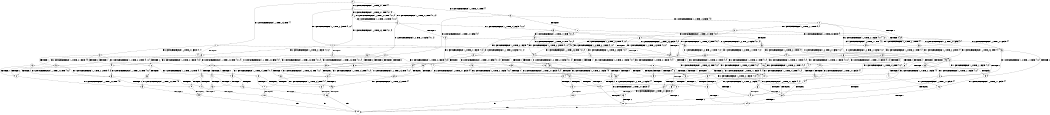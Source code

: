 digraph BCG {
size = "7, 10.5";
center = TRUE;
node [shape = circle];
0 [peripheries = 2];
0 -> 1 [label = "EX !1 !ATOMIC_EXCH_BRANCH (1, +1, TRUE, +0, 3, TRUE) !{}"];
0 -> 2 [label = "EX !2 !ATOMIC_EXCH_BRANCH (1, +0, TRUE, +0, 1, TRUE) !{}"];
0 -> 3 [label = "EX !0 !ATOMIC_EXCH_BRANCH (1, +1, TRUE, +0, 2, TRUE) !{}"];
1 -> 4 [label = "TERMINATE !1"];
1 -> 5 [label = "EX !2 !ATOMIC_EXCH_BRANCH (1, +0, TRUE, +0, 1, FALSE) !{0, 1}"];
1 -> 6 [label = "EX !0 !ATOMIC_EXCH_BRANCH (1, +1, TRUE, +0, 2, FALSE) !{0, 1}"];
2 -> 7 [label = "EX !1 !ATOMIC_EXCH_BRANCH (1, +1, TRUE, +0, 3, TRUE) !{0, 1, 2}"];
2 -> 8 [label = "EX !0 !ATOMIC_EXCH_BRANCH (1, +1, TRUE, +0, 2, TRUE) !{0, 1, 2}"];
2 -> 9 [label = "EX !2 !ATOMIC_EXCH_BRANCH (1, +0, TRUE, +0, 1, TRUE) !{0, 1, 2}"];
3 -> 10 [label = "TERMINATE !0"];
3 -> 11 [label = "EX !1 !ATOMIC_EXCH_BRANCH (1, +1, TRUE, +0, 3, FALSE) !{0}"];
3 -> 12 [label = "EX !2 !ATOMIC_EXCH_BRANCH (1, +0, TRUE, +0, 1, FALSE) !{0}"];
4 -> 13 [label = "EX !2 !ATOMIC_EXCH_BRANCH (1, +0, TRUE, +0, 1, FALSE) !{0}"];
4 -> 14 [label = "EX !0 !ATOMIC_EXCH_BRANCH (1, +1, TRUE, +0, 2, FALSE) !{0}"];
5 -> 15 [label = "TERMINATE !1"];
5 -> 16 [label = "TERMINATE !2"];
5 -> 17 [label = "EX !0 !ATOMIC_EXCH_BRANCH (1, +1, TRUE, +0, 2, TRUE) !{0, 1, 2}"];
6 -> 18 [label = "TERMINATE !1"];
6 -> 19 [label = "TERMINATE !0"];
6 -> 20 [label = "EX !2 !ATOMIC_EXCH_BRANCH (1, +0, TRUE, +0, 1, FALSE) !{0, 1}"];
7 -> 21 [label = "TERMINATE !1"];
7 -> 22 [label = "EX !0 !ATOMIC_EXCH_BRANCH (1, +1, TRUE, +0, 2, FALSE) !{0, 1, 2}"];
7 -> 23 [label = "EX !2 !ATOMIC_EXCH_BRANCH (1, +0, TRUE, +0, 1, FALSE) !{0, 1, 2}"];
8 -> 24 [label = "TERMINATE !0"];
8 -> 25 [label = "EX !1 !ATOMIC_EXCH_BRANCH (1, +1, TRUE, +0, 3, FALSE) !{0, 1, 2}"];
8 -> 26 [label = "EX !2 !ATOMIC_EXCH_BRANCH (1, +0, TRUE, +0, 1, FALSE) !{0, 1, 2}"];
9 -> 7 [label = "EX !1 !ATOMIC_EXCH_BRANCH (1, +1, TRUE, +0, 3, TRUE) !{0, 1, 2}"];
9 -> 8 [label = "EX !0 !ATOMIC_EXCH_BRANCH (1, +1, TRUE, +0, 2, TRUE) !{0, 1, 2}"];
9 -> 9 [label = "EX !2 !ATOMIC_EXCH_BRANCH (1, +0, TRUE, +0, 1, TRUE) !{0, 1, 2}"];
10 -> 27 [label = "EX !1 !ATOMIC_EXCH_BRANCH (1, +1, TRUE, +0, 3, FALSE) !{}"];
10 -> 28 [label = "EX !2 !ATOMIC_EXCH_BRANCH (1, +0, TRUE, +0, 1, FALSE) !{}"];
11 -> 29 [label = "TERMINATE !0"];
11 -> 30 [label = "EX !2 !ATOMIC_EXCH_BRANCH (1, +0, TRUE, +0, 1, FALSE) !{0, 1}"];
11 -> 31 [label = "EX !1 !ATOMIC_EXCH_BRANCH (1, +0, TRUE, +1, 1, TRUE) !{0, 1}"];
12 -> 32 [label = "TERMINATE !2"];
12 -> 33 [label = "TERMINATE !0"];
12 -> 17 [label = "EX !1 !ATOMIC_EXCH_BRANCH (1, +1, TRUE, +0, 3, TRUE) !{0, 1, 2}"];
13 -> 34 [label = "TERMINATE !2"];
13 -> 35 [label = "EX !0 !ATOMIC_EXCH_BRANCH (1, +1, TRUE, +0, 2, TRUE) !{0, 2}"];
14 -> 36 [label = "TERMINATE !0"];
14 -> 37 [label = "EX !2 !ATOMIC_EXCH_BRANCH (1, +0, TRUE, +0, 1, FALSE) !{0}"];
15 -> 34 [label = "TERMINATE !2"];
15 -> 35 [label = "EX !0 !ATOMIC_EXCH_BRANCH (1, +1, TRUE, +0, 2, TRUE) !{0, 2}"];
16 -> 38 [label = "TERMINATE !1"];
16 -> 39 [label = "EX !0 !ATOMIC_EXCH_BRANCH (1, +1, TRUE, +0, 2, TRUE) !{0, 1}"];
17 -> 40 [label = "TERMINATE !1"];
17 -> 41 [label = "TERMINATE !2"];
17 -> 42 [label = "TERMINATE !0"];
18 -> 36 [label = "TERMINATE !0"];
18 -> 37 [label = "EX !2 !ATOMIC_EXCH_BRANCH (1, +0, TRUE, +0, 1, FALSE) !{0}"];
19 -> 43 [label = "TERMINATE !1"];
19 -> 44 [label = "EX !2 !ATOMIC_EXCH_BRANCH (1, +0, TRUE, +0, 1, FALSE) !{1}"];
20 -> 45 [label = "TERMINATE !1"];
20 -> 46 [label = "TERMINATE !2"];
20 -> 47 [label = "TERMINATE !0"];
21 -> 48 [label = "EX !0 !ATOMIC_EXCH_BRANCH (1, +1, TRUE, +0, 2, FALSE) !{0, 2}"];
21 -> 49 [label = "EX !2 !ATOMIC_EXCH_BRANCH (1, +0, TRUE, +0, 1, FALSE) !{0, 2}"];
22 -> 50 [label = "TERMINATE !1"];
22 -> 51 [label = "TERMINATE !0"];
22 -> 52 [label = "EX !2 !ATOMIC_EXCH_BRANCH (1, +0, TRUE, +0, 1, FALSE) !{0, 1, 2}"];
23 -> 15 [label = "TERMINATE !1"];
23 -> 16 [label = "TERMINATE !2"];
23 -> 17 [label = "EX !0 !ATOMIC_EXCH_BRANCH (1, +1, TRUE, +0, 2, TRUE) !{0, 1, 2}"];
24 -> 53 [label = "EX !1 !ATOMIC_EXCH_BRANCH (1, +1, TRUE, +0, 3, FALSE) !{1, 2}"];
24 -> 54 [label = "EX !2 !ATOMIC_EXCH_BRANCH (1, +0, TRUE, +0, 1, FALSE) !{1, 2}"];
25 -> 55 [label = "TERMINATE !0"];
25 -> 56 [label = "EX !2 !ATOMIC_EXCH_BRANCH (1, +0, TRUE, +0, 1, FALSE) !{0, 1, 2}"];
25 -> 57 [label = "EX !1 !ATOMIC_EXCH_BRANCH (1, +0, TRUE, +1, 1, TRUE) !{0, 1, 2}"];
26 -> 32 [label = "TERMINATE !2"];
26 -> 33 [label = "TERMINATE !0"];
26 -> 17 [label = "EX !1 !ATOMIC_EXCH_BRANCH (1, +1, TRUE, +0, 3, TRUE) !{0, 1, 2}"];
27 -> 58 [label = "EX !2 !ATOMIC_EXCH_BRANCH (1, +0, TRUE, +0, 1, FALSE) !{1}"];
27 -> 59 [label = "EX !1 !ATOMIC_EXCH_BRANCH (1, +0, TRUE, +1, 1, TRUE) !{1}"];
28 -> 60 [label = "TERMINATE !2"];
28 -> 61 [label = "EX !1 !ATOMIC_EXCH_BRANCH (1, +1, TRUE, +0, 3, TRUE) !{1, 2}"];
29 -> 58 [label = "EX !2 !ATOMIC_EXCH_BRANCH (1, +0, TRUE, +0, 1, FALSE) !{1}"];
29 -> 59 [label = "EX !1 !ATOMIC_EXCH_BRANCH (1, +0, TRUE, +1, 1, TRUE) !{1}"];
30 -> 62 [label = "TERMINATE !2"];
30 -> 63 [label = "TERMINATE !0"];
30 -> 64 [label = "EX !1 !ATOMIC_EXCH_BRANCH (1, +0, TRUE, +1, 1, FALSE) !{0, 1, 2}"];
31 -> 65 [label = "TERMINATE !0"];
31 -> 66 [label = "EX !2 !ATOMIC_EXCH_BRANCH (1, +0, TRUE, +0, 1, TRUE) !{0, 1}"];
31 -> 67 [label = "EX !1 !ATOMIC_EXCH_BRANCH (1, +1, TRUE, +0, 3, TRUE) !{0, 1}"];
32 -> 68 [label = "TERMINATE !0"];
32 -> 39 [label = "EX !1 !ATOMIC_EXCH_BRANCH (1, +1, TRUE, +0, 3, TRUE) !{0, 1}"];
33 -> 60 [label = "TERMINATE !2"];
33 -> 61 [label = "EX !1 !ATOMIC_EXCH_BRANCH (1, +1, TRUE, +0, 3, TRUE) !{1, 2}"];
34 -> 69 [label = "EX !0 !ATOMIC_EXCH_BRANCH (1, +1, TRUE, +0, 2, TRUE) !{0}"];
35 -> 70 [label = "TERMINATE !2"];
35 -> 71 [label = "TERMINATE !0"];
36 -> 72 [label = "EX !2 !ATOMIC_EXCH_BRANCH (1, +0, TRUE, +0, 1, FALSE) !{}"];
37 -> 73 [label = "TERMINATE !2"];
37 -> 74 [label = "TERMINATE !0"];
38 -> 69 [label = "EX !0 !ATOMIC_EXCH_BRANCH (1, +1, TRUE, +0, 2, TRUE) !{0}"];
39 -> 75 [label = "TERMINATE !1"];
39 -> 76 [label = "TERMINATE !0"];
40 -> 70 [label = "TERMINATE !2"];
40 -> 71 [label = "TERMINATE !0"];
41 -> 75 [label = "TERMINATE !1"];
41 -> 76 [label = "TERMINATE !0"];
42 -> 77 [label = "TERMINATE !1"];
42 -> 78 [label = "TERMINATE !2"];
43 -> 72 [label = "EX !2 !ATOMIC_EXCH_BRANCH (1, +0, TRUE, +0, 1, FALSE) !{}"];
44 -> 79 [label = "TERMINATE !1"];
44 -> 80 [label = "TERMINATE !2"];
45 -> 73 [label = "TERMINATE !2"];
45 -> 74 [label = "TERMINATE !0"];
46 -> 81 [label = "TERMINATE !1"];
46 -> 82 [label = "TERMINATE !0"];
47 -> 79 [label = "TERMINATE !1"];
47 -> 80 [label = "TERMINATE !2"];
48 -> 83 [label = "TERMINATE !0"];
48 -> 84 [label = "EX !2 !ATOMIC_EXCH_BRANCH (1, +0, TRUE, +0, 1, FALSE) !{0, 2}"];
49 -> 34 [label = "TERMINATE !2"];
49 -> 35 [label = "EX !0 !ATOMIC_EXCH_BRANCH (1, +1, TRUE, +0, 2, TRUE) !{0, 2}"];
50 -> 83 [label = "TERMINATE !0"];
50 -> 84 [label = "EX !2 !ATOMIC_EXCH_BRANCH (1, +0, TRUE, +0, 1, FALSE) !{0, 2}"];
51 -> 85 [label = "TERMINATE !1"];
51 -> 86 [label = "EX !2 !ATOMIC_EXCH_BRANCH (1, +0, TRUE, +0, 1, FALSE) !{1, 2}"];
52 -> 45 [label = "TERMINATE !1"];
52 -> 46 [label = "TERMINATE !2"];
52 -> 47 [label = "TERMINATE !0"];
53 -> 87 [label = "EX !2 !ATOMIC_EXCH_BRANCH (1, +0, TRUE, +0, 1, FALSE) !{1, 2}"];
53 -> 88 [label = "EX !1 !ATOMIC_EXCH_BRANCH (1, +0, TRUE, +1, 1, TRUE) !{1, 2}"];
54 -> 60 [label = "TERMINATE !2"];
54 -> 61 [label = "EX !1 !ATOMIC_EXCH_BRANCH (1, +1, TRUE, +0, 3, TRUE) !{1, 2}"];
55 -> 87 [label = "EX !2 !ATOMIC_EXCH_BRANCH (1, +0, TRUE, +0, 1, FALSE) !{1, 2}"];
55 -> 88 [label = "EX !1 !ATOMIC_EXCH_BRANCH (1, +0, TRUE, +1, 1, TRUE) !{1, 2}"];
56 -> 62 [label = "TERMINATE !2"];
56 -> 63 [label = "TERMINATE !0"];
56 -> 64 [label = "EX !1 !ATOMIC_EXCH_BRANCH (1, +0, TRUE, +1, 1, FALSE) !{0, 1, 2}"];
57 -> 89 [label = "TERMINATE !0"];
57 -> 90 [label = "EX !2 !ATOMIC_EXCH_BRANCH (1, +0, TRUE, +0, 1, TRUE) !{0, 1, 2}"];
57 -> 91 [label = "EX !1 !ATOMIC_EXCH_BRANCH (1, +1, TRUE, +0, 3, TRUE) !{0, 1, 2}"];
58 -> 92 [label = "TERMINATE !2"];
58 -> 93 [label = "EX !1 !ATOMIC_EXCH_BRANCH (1, +0, TRUE, +1, 1, FALSE) !{1, 2}"];
59 -> 94 [label = "EX !2 !ATOMIC_EXCH_BRANCH (1, +0, TRUE, +0, 1, TRUE) !{1}"];
59 -> 95 [label = "EX !1 !ATOMIC_EXCH_BRANCH (1, +1, TRUE, +0, 3, TRUE) !{1}"];
60 -> 96 [label = "EX !1 !ATOMIC_EXCH_BRANCH (1, +1, TRUE, +0, 3, TRUE) !{1}"];
61 -> 77 [label = "TERMINATE !1"];
61 -> 78 [label = "TERMINATE !2"];
62 -> 97 [label = "TERMINATE !0"];
62 -> 98 [label = "EX !1 !ATOMIC_EXCH_BRANCH (1, +0, TRUE, +1, 1, FALSE) !{0, 1}"];
63 -> 92 [label = "TERMINATE !2"];
63 -> 93 [label = "EX !1 !ATOMIC_EXCH_BRANCH (1, +0, TRUE, +1, 1, FALSE) !{1, 2}"];
64 -> 45 [label = "TERMINATE !1"];
64 -> 46 [label = "TERMINATE !2"];
64 -> 47 [label = "TERMINATE !0"];
65 -> 94 [label = "EX !2 !ATOMIC_EXCH_BRANCH (1, +0, TRUE, +0, 1, TRUE) !{1}"];
65 -> 95 [label = "EX !1 !ATOMIC_EXCH_BRANCH (1, +1, TRUE, +0, 3, TRUE) !{1}"];
66 -> 89 [label = "TERMINATE !0"];
66 -> 90 [label = "EX !2 !ATOMIC_EXCH_BRANCH (1, +0, TRUE, +0, 1, TRUE) !{0, 1, 2}"];
66 -> 91 [label = "EX !1 !ATOMIC_EXCH_BRANCH (1, +1, TRUE, +0, 3, TRUE) !{0, 1, 2}"];
67 -> 18 [label = "TERMINATE !1"];
67 -> 19 [label = "TERMINATE !0"];
67 -> 20 [label = "EX !2 !ATOMIC_EXCH_BRANCH (1, +0, TRUE, +0, 1, FALSE) !{0, 1}"];
68 -> 96 [label = "EX !1 !ATOMIC_EXCH_BRANCH (1, +1, TRUE, +0, 3, TRUE) !{1}"];
69 -> 99 [label = "TERMINATE !0"];
70 -> 99 [label = "TERMINATE !0"];
71 -> 100 [label = "TERMINATE !2"];
72 -> 101 [label = "TERMINATE !2"];
73 -> 102 [label = "TERMINATE !0"];
74 -> 101 [label = "TERMINATE !2"];
75 -> 99 [label = "TERMINATE !0"];
76 -> 103 [label = "TERMINATE !1"];
77 -> 100 [label = "TERMINATE !2"];
78 -> 103 [label = "TERMINATE !1"];
79 -> 101 [label = "TERMINATE !2"];
80 -> 104 [label = "TERMINATE !1"];
81 -> 102 [label = "TERMINATE !0"];
82 -> 104 [label = "TERMINATE !1"];
83 -> 105 [label = "EX !2 !ATOMIC_EXCH_BRANCH (1, +0, TRUE, +0, 1, FALSE) !{2}"];
84 -> 73 [label = "TERMINATE !2"];
84 -> 74 [label = "TERMINATE !0"];
85 -> 105 [label = "EX !2 !ATOMIC_EXCH_BRANCH (1, +0, TRUE, +0, 1, FALSE) !{2}"];
86 -> 79 [label = "TERMINATE !1"];
86 -> 80 [label = "TERMINATE !2"];
87 -> 92 [label = "TERMINATE !2"];
87 -> 93 [label = "EX !1 !ATOMIC_EXCH_BRANCH (1, +0, TRUE, +1, 1, FALSE) !{1, 2}"];
88 -> 106 [label = "EX !2 !ATOMIC_EXCH_BRANCH (1, +0, TRUE, +0, 1, TRUE) !{1, 2}"];
88 -> 107 [label = "EX !1 !ATOMIC_EXCH_BRANCH (1, +1, TRUE, +0, 3, TRUE) !{1, 2}"];
89 -> 106 [label = "EX !2 !ATOMIC_EXCH_BRANCH (1, +0, TRUE, +0, 1, TRUE) !{1, 2}"];
89 -> 107 [label = "EX !1 !ATOMIC_EXCH_BRANCH (1, +1, TRUE, +0, 3, TRUE) !{1, 2}"];
90 -> 89 [label = "TERMINATE !0"];
90 -> 90 [label = "EX !2 !ATOMIC_EXCH_BRANCH (1, +0, TRUE, +0, 1, TRUE) !{0, 1, 2}"];
90 -> 91 [label = "EX !1 !ATOMIC_EXCH_BRANCH (1, +1, TRUE, +0, 3, TRUE) !{0, 1, 2}"];
91 -> 50 [label = "TERMINATE !1"];
91 -> 51 [label = "TERMINATE !0"];
91 -> 52 [label = "EX !2 !ATOMIC_EXCH_BRANCH (1, +0, TRUE, +0, 1, FALSE) !{0, 1, 2}"];
92 -> 108 [label = "EX !1 !ATOMIC_EXCH_BRANCH (1, +0, TRUE, +1, 1, FALSE) !{1}"];
93 -> 79 [label = "TERMINATE !1"];
93 -> 80 [label = "TERMINATE !2"];
94 -> 106 [label = "EX !2 !ATOMIC_EXCH_BRANCH (1, +0, TRUE, +0, 1, TRUE) !{1, 2}"];
94 -> 107 [label = "EX !1 !ATOMIC_EXCH_BRANCH (1, +1, TRUE, +0, 3, TRUE) !{1, 2}"];
95 -> 43 [label = "TERMINATE !1"];
95 -> 44 [label = "EX !2 !ATOMIC_EXCH_BRANCH (1, +0, TRUE, +0, 1, FALSE) !{1}"];
96 -> 103 [label = "TERMINATE !1"];
97 -> 108 [label = "EX !1 !ATOMIC_EXCH_BRANCH (1, +0, TRUE, +1, 1, FALSE) !{1}"];
98 -> 81 [label = "TERMINATE !1"];
98 -> 82 [label = "TERMINATE !0"];
99 -> 109 [label = "exit"];
100 -> 109 [label = "exit"];
101 -> 109 [label = "exit"];
102 -> 109 [label = "exit"];
103 -> 109 [label = "exit"];
104 -> 109 [label = "exit"];
105 -> 101 [label = "TERMINATE !2"];
106 -> 106 [label = "EX !2 !ATOMIC_EXCH_BRANCH (1, +0, TRUE, +0, 1, TRUE) !{1, 2}"];
106 -> 107 [label = "EX !1 !ATOMIC_EXCH_BRANCH (1, +1, TRUE, +0, 3, TRUE) !{1, 2}"];
107 -> 85 [label = "TERMINATE !1"];
107 -> 86 [label = "EX !2 !ATOMIC_EXCH_BRANCH (1, +0, TRUE, +0, 1, FALSE) !{1, 2}"];
108 -> 104 [label = "TERMINATE !1"];
}
